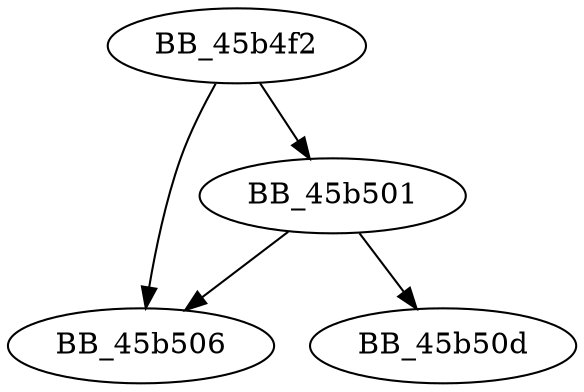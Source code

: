 DiGraph sub_45B4F2{
BB_45b4f2->BB_45b501
BB_45b4f2->BB_45b506
BB_45b501->BB_45b506
BB_45b501->BB_45b50d
}
